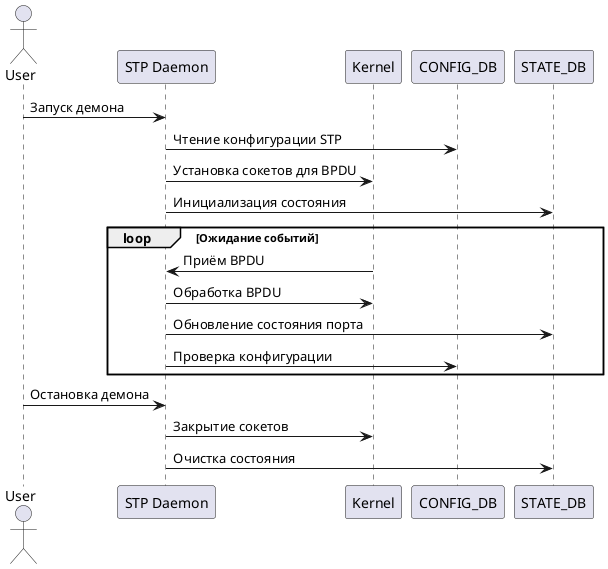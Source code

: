 @startuml
actor User
participant "STP Daemon" as Daemon
participant "Kernel" as Kernel
participant "CONFIG_DB" as ConfigDB
participant "STATE_DB" as StateDB

User -> Daemon : Запуск демона
Daemon -> ConfigDB : Чтение конфигурации STP
Daemon -> Kernel : Установка сокетов для BPDU
Daemon -> StateDB : Инициализация состояния

loop Ожидание событий
    Kernel -> Daemon : Приём BPDU
    Daemon -> Kernel : Обработка BPDU
    Daemon -> StateDB : Обновление состояния порта
    Daemon -> ConfigDB : Проверка конфигурации
end

User -> Daemon : Остановка демона
Daemon -> Kernel : Закрытие сокетов
Daemon -> StateDB : Очистка состояния
@enduml

' Она показывает взаимодействие между пользователем, демоном STP, ядром Linux и базами данных CONFIG_DB и STATE_DB. Эта диаграмма иллюстрирует поток событий от запуска демона до его остановки, включая обработку пакетов BPDU.

' Эти диаграммы можно сгенерировать, вставив указанный код в любую утилиту, поддерживающую PlantUML.
